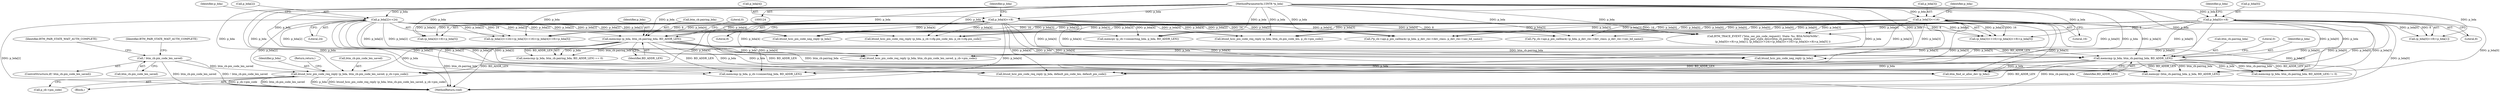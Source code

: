 digraph "0_Android_c677ee92595335233eb0e7b59809a1a94e7a678a_0@pointer" {
"1000260" [label="(Call,btsnd_hcic_pin_code_req_reply (p_bda, btm_cb.pin_code_len_saved, p_cb->pin_code))"];
"1000186" [label="(Call,memcmp (p_bda, btm_cb.pairing_bda, BD_ADDR_LEN))"];
"1000168" [label="(Call,p_bda[4]<<8)"];
"1000125" [label="(MethodParameterIn,UINT8 *p_bda)"];
"1000156" [label="(Call,p_bda[2]<<24)"];
"1000147" [label="(Call,p_bda[0]<<8)"];
"1000162" [label="(Call,p_bda[3]<<16)"];
"1000228" [label="(Call,memcmp (p_bda, btm_cb.pairing_bda, BD_ADDR_LEN))"];
"1000245" [label="(Call,! btm_cb.pin_code_len_saved)"];
"1000285" [label="(Call,memcpy (btm_cb.pairing_bda, p_bda, BD_ADDR_LEN))"];
"1000246" [label="(Call,btm_cb.pin_code_len_saved)"];
"1000170" [label="(Identifier,p_bda)"];
"1000166" [label="(Literal,16)"];
"1000251" [label="(Identifier,BTM_PAIR_STATE_WAIT_AUTH_COMPLETE)"];
"1000552" [label="(MethodReturn,void)"];
"1000162" [label="(Call,p_bda[3]<<16)"];
"1000227" [label="(Call,memcmp (p_bda, btm_cb.pairing_bda, BD_ADDR_LEN) != 0)"];
"1000174" [label="(Identifier,p_bda)"];
"1000169" [label="(Call,p_bda[4])"];
"1000210" [label="(Call,btsnd_hcic_pin_code_req_reply (p_bda, btm_cb.pin_code_len_saved, p_cb->pin_code))"];
"1000153" [label="(Identifier,p_bda)"];
"1000543" [label="(Call,(*p_cb->api.p_pin_callback) (p_bda, p_dev_rec->dev_class, p_dev_rec->sec_bd_name))"];
"1000151" [label="(Literal,8)"];
"1000163" [label="(Call,p_bda[3])"];
"1000147" [label="(Call,p_bda[0]<<8)"];
"1000252" [label="(Call,btsnd_hcic_pin_code_req_reply (p_bda, default_pin_code_len, default_pin_code))"];
"1000172" [label="(Literal,8)"];
"1000261" [label="(Identifier,p_bda)"];
"1000233" [label="(Identifier,BD_ADDR_LEN)"];
"1000374" [label="(Call,btsnd_hcic_pin_code_req_reply (p_bda, btm_cb.pin_code_len, p_cb->pin_code))"];
"1000265" [label="(Call,p_cb->pin_code)"];
"1000228" [label="(Call,memcmp (p_bda, btm_cb.pairing_bda, BD_ADDR_LEN))"];
"1000187" [label="(Identifier,p_bda)"];
"1000160" [label="(Literal,24)"];
"1000271" [label="(Call,btm_find_or_alloc_dev (p_bda))"];
"1000191" [label="(Identifier,BD_ADDR_LEN)"];
"1000164" [label="(Identifier,p_bda)"];
"1000257" [label="(Block,)"];
"1000161" [label="(Call,(p_bda[3]<<16)+(p_bda[4]<<8)+p_bda[5])"];
"1000318" [label="(Call,btsnd_hcic_pin_code_req_reply (p_bda, p_cb->cfg.pin_code_len, p_cb->cfg.pin_code))"];
"1000155" [label="(Call,(p_bda[2]<<24)+(p_bda[3]<<16)+(p_bda[4]<<8)+p_bda[5])"];
"1000260" [label="(Call,btsnd_hcic_pin_code_req_reply (p_bda, btm_cb.pin_code_len_saved, p_cb->pin_code))"];
"1000157" [label="(Call,p_bda[2])"];
"1000140" [label="(Call,BTM_TRACE_EVENT (\"btm_sec_pin_code_request()  State: %s, BDA:%04x%08x\",\n                       btm_pair_state_descr(btm_cb.pairing_state),\n                       (p_bda[0]<<8)+p_bda[1], (p_bda[2]<<24)+(p_bda[3]<<16)+(p_bda[4]<<8)+p_bda[5] ))"];
"1000188" [label="(Call,btm_cb.pairing_bda)"];
"1000156" [label="(Call,p_bda[2]<<24)"];
"1000244" [label="(ControlStructure,if(! btm_cb.pin_code_len_saved))"];
"1000334" [label="(Call,memcmp (p_bda, p_cb->connecting_bda, BD_ADDR_LEN))"];
"1000192" [label="(Literal,0)"];
"1000234" [label="(Literal,0)"];
"1000444" [label="(Call,btsnd_hcic_pin_code_neg_reply (p_bda))"];
"1000268" [label="(Return,return;)"];
"1000230" [label="(Call,btm_cb.pairing_bda)"];
"1000245" [label="(Call,! btm_cb.pin_code_len_saved)"];
"1000262" [label="(Call,btm_cb.pin_code_len_saved)"];
"1000205" [label="(Call,btsnd_hcic_pin_code_neg_reply (p_bda))"];
"1000146" [label="(Call,(p_bda[0]<<8)+p_bda[1])"];
"1000167" [label="(Call,(p_bda[4]<<8)+p_bda[5])"];
"1000125" [label="(MethodParameterIn,UINT8 *p_bda)"];
"1000229" [label="(Identifier,p_bda)"];
"1000259" [label="(Identifier,BTM_PAIR_STATE_WAIT_AUTH_COMPLETE)"];
"1000168" [label="(Call,p_bda[4]<<8)"];
"1000185" [label="(Call,memcmp (p_bda, btm_cb.pairing_bda, BD_ADDR_LEN) == 0)"];
"1000455" [label="(Call,memcpy (p_cb->connecting_bda, p_bda, BD_ADDR_LEN))"];
"1000148" [label="(Call,p_bda[0])"];
"1000489" [label="(Call,(*p_cb->api.p_pin_callback) (p_bda, p_dev_rec->dev_class, p_dev_rec->sec_bd_name))"];
"1000186" [label="(Call,memcmp (p_bda, btm_cb.pairing_bda, BD_ADDR_LEN))"];
"1000260" -> "1000257"  [label="AST: "];
"1000260" -> "1000265"  [label="CFG: "];
"1000261" -> "1000260"  [label="AST: "];
"1000262" -> "1000260"  [label="AST: "];
"1000265" -> "1000260"  [label="AST: "];
"1000268" -> "1000260"  [label="CFG: "];
"1000260" -> "1000552"  [label="DDG: btsnd_hcic_pin_code_req_reply (p_bda, btm_cb.pin_code_len_saved, p_cb->pin_code)"];
"1000260" -> "1000552"  [label="DDG: p_cb->pin_code"];
"1000260" -> "1000552"  [label="DDG: btm_cb.pin_code_len_saved"];
"1000260" -> "1000552"  [label="DDG: p_bda"];
"1000186" -> "1000260"  [label="DDG: p_bda"];
"1000168" -> "1000260"  [label="DDG: p_bda[4]"];
"1000156" -> "1000260"  [label="DDG: p_bda[2]"];
"1000228" -> "1000260"  [label="DDG: p_bda"];
"1000147" -> "1000260"  [label="DDG: p_bda[0]"];
"1000162" -> "1000260"  [label="DDG: p_bda[3]"];
"1000125" -> "1000260"  [label="DDG: p_bda"];
"1000245" -> "1000260"  [label="DDG: btm_cb.pin_code_len_saved"];
"1000186" -> "1000185"  [label="AST: "];
"1000186" -> "1000191"  [label="CFG: "];
"1000187" -> "1000186"  [label="AST: "];
"1000188" -> "1000186"  [label="AST: "];
"1000191" -> "1000186"  [label="AST: "];
"1000192" -> "1000186"  [label="CFG: "];
"1000186" -> "1000552"  [label="DDG: btm_cb.pairing_bda"];
"1000186" -> "1000552"  [label="DDG: BD_ADDR_LEN"];
"1000186" -> "1000185"  [label="DDG: p_bda"];
"1000186" -> "1000185"  [label="DDG: btm_cb.pairing_bda"];
"1000186" -> "1000185"  [label="DDG: BD_ADDR_LEN"];
"1000168" -> "1000186"  [label="DDG: p_bda[4]"];
"1000156" -> "1000186"  [label="DDG: p_bda[2]"];
"1000147" -> "1000186"  [label="DDG: p_bda[0]"];
"1000162" -> "1000186"  [label="DDG: p_bda[3]"];
"1000125" -> "1000186"  [label="DDG: p_bda"];
"1000186" -> "1000205"  [label="DDG: p_bda"];
"1000186" -> "1000210"  [label="DDG: p_bda"];
"1000186" -> "1000228"  [label="DDG: p_bda"];
"1000186" -> "1000228"  [label="DDG: btm_cb.pairing_bda"];
"1000186" -> "1000228"  [label="DDG: BD_ADDR_LEN"];
"1000186" -> "1000252"  [label="DDG: p_bda"];
"1000186" -> "1000271"  [label="DDG: p_bda"];
"1000186" -> "1000285"  [label="DDG: btm_cb.pairing_bda"];
"1000186" -> "1000285"  [label="DDG: BD_ADDR_LEN"];
"1000186" -> "1000334"  [label="DDG: BD_ADDR_LEN"];
"1000168" -> "1000167"  [label="AST: "];
"1000168" -> "1000172"  [label="CFG: "];
"1000169" -> "1000168"  [label="AST: "];
"1000172" -> "1000168"  [label="AST: "];
"1000174" -> "1000168"  [label="CFG: "];
"1000168" -> "1000552"  [label="DDG: p_bda[4]"];
"1000168" -> "1000140"  [label="DDG: p_bda[4]"];
"1000168" -> "1000140"  [label="DDG: 8"];
"1000168" -> "1000155"  [label="DDG: p_bda[4]"];
"1000168" -> "1000155"  [label="DDG: 8"];
"1000168" -> "1000161"  [label="DDG: p_bda[4]"];
"1000168" -> "1000161"  [label="DDG: 8"];
"1000168" -> "1000167"  [label="DDG: p_bda[4]"];
"1000168" -> "1000167"  [label="DDG: 8"];
"1000125" -> "1000168"  [label="DDG: p_bda"];
"1000168" -> "1000205"  [label="DDG: p_bda[4]"];
"1000168" -> "1000210"  [label="DDG: p_bda[4]"];
"1000168" -> "1000228"  [label="DDG: p_bda[4]"];
"1000168" -> "1000252"  [label="DDG: p_bda[4]"];
"1000168" -> "1000271"  [label="DDG: p_bda[4]"];
"1000168" -> "1000285"  [label="DDG: p_bda[4]"];
"1000168" -> "1000318"  [label="DDG: p_bda[4]"];
"1000168" -> "1000334"  [label="DDG: p_bda[4]"];
"1000168" -> "1000374"  [label="DDG: p_bda[4]"];
"1000168" -> "1000444"  [label="DDG: p_bda[4]"];
"1000168" -> "1000455"  [label="DDG: p_bda[4]"];
"1000168" -> "1000489"  [label="DDG: p_bda[4]"];
"1000168" -> "1000543"  [label="DDG: p_bda[4]"];
"1000125" -> "1000124"  [label="AST: "];
"1000125" -> "1000552"  [label="DDG: p_bda"];
"1000125" -> "1000140"  [label="DDG: p_bda"];
"1000125" -> "1000147"  [label="DDG: p_bda"];
"1000125" -> "1000146"  [label="DDG: p_bda"];
"1000125" -> "1000156"  [label="DDG: p_bda"];
"1000125" -> "1000155"  [label="DDG: p_bda"];
"1000125" -> "1000162"  [label="DDG: p_bda"];
"1000125" -> "1000161"  [label="DDG: p_bda"];
"1000125" -> "1000167"  [label="DDG: p_bda"];
"1000125" -> "1000205"  [label="DDG: p_bda"];
"1000125" -> "1000210"  [label="DDG: p_bda"];
"1000125" -> "1000228"  [label="DDG: p_bda"];
"1000125" -> "1000252"  [label="DDG: p_bda"];
"1000125" -> "1000271"  [label="DDG: p_bda"];
"1000125" -> "1000285"  [label="DDG: p_bda"];
"1000125" -> "1000318"  [label="DDG: p_bda"];
"1000125" -> "1000334"  [label="DDG: p_bda"];
"1000125" -> "1000374"  [label="DDG: p_bda"];
"1000125" -> "1000444"  [label="DDG: p_bda"];
"1000125" -> "1000455"  [label="DDG: p_bda"];
"1000125" -> "1000489"  [label="DDG: p_bda"];
"1000125" -> "1000543"  [label="DDG: p_bda"];
"1000156" -> "1000155"  [label="AST: "];
"1000156" -> "1000160"  [label="CFG: "];
"1000157" -> "1000156"  [label="AST: "];
"1000160" -> "1000156"  [label="AST: "];
"1000164" -> "1000156"  [label="CFG: "];
"1000156" -> "1000552"  [label="DDG: p_bda[2]"];
"1000156" -> "1000140"  [label="DDG: p_bda[2]"];
"1000156" -> "1000140"  [label="DDG: 24"];
"1000156" -> "1000155"  [label="DDG: p_bda[2]"];
"1000156" -> "1000155"  [label="DDG: 24"];
"1000156" -> "1000205"  [label="DDG: p_bda[2]"];
"1000156" -> "1000210"  [label="DDG: p_bda[2]"];
"1000156" -> "1000228"  [label="DDG: p_bda[2]"];
"1000156" -> "1000252"  [label="DDG: p_bda[2]"];
"1000156" -> "1000271"  [label="DDG: p_bda[2]"];
"1000156" -> "1000285"  [label="DDG: p_bda[2]"];
"1000156" -> "1000318"  [label="DDG: p_bda[2]"];
"1000156" -> "1000334"  [label="DDG: p_bda[2]"];
"1000156" -> "1000374"  [label="DDG: p_bda[2]"];
"1000156" -> "1000444"  [label="DDG: p_bda[2]"];
"1000156" -> "1000455"  [label="DDG: p_bda[2]"];
"1000156" -> "1000489"  [label="DDG: p_bda[2]"];
"1000156" -> "1000543"  [label="DDG: p_bda[2]"];
"1000147" -> "1000146"  [label="AST: "];
"1000147" -> "1000151"  [label="CFG: "];
"1000148" -> "1000147"  [label="AST: "];
"1000151" -> "1000147"  [label="AST: "];
"1000153" -> "1000147"  [label="CFG: "];
"1000147" -> "1000552"  [label="DDG: p_bda[0]"];
"1000147" -> "1000140"  [label="DDG: p_bda[0]"];
"1000147" -> "1000140"  [label="DDG: 8"];
"1000147" -> "1000146"  [label="DDG: p_bda[0]"];
"1000147" -> "1000146"  [label="DDG: 8"];
"1000147" -> "1000205"  [label="DDG: p_bda[0]"];
"1000147" -> "1000210"  [label="DDG: p_bda[0]"];
"1000147" -> "1000228"  [label="DDG: p_bda[0]"];
"1000147" -> "1000252"  [label="DDG: p_bda[0]"];
"1000147" -> "1000271"  [label="DDG: p_bda[0]"];
"1000147" -> "1000285"  [label="DDG: p_bda[0]"];
"1000147" -> "1000318"  [label="DDG: p_bda[0]"];
"1000147" -> "1000334"  [label="DDG: p_bda[0]"];
"1000147" -> "1000374"  [label="DDG: p_bda[0]"];
"1000147" -> "1000444"  [label="DDG: p_bda[0]"];
"1000147" -> "1000455"  [label="DDG: p_bda[0]"];
"1000147" -> "1000489"  [label="DDG: p_bda[0]"];
"1000147" -> "1000543"  [label="DDG: p_bda[0]"];
"1000162" -> "1000161"  [label="AST: "];
"1000162" -> "1000166"  [label="CFG: "];
"1000163" -> "1000162"  [label="AST: "];
"1000166" -> "1000162"  [label="AST: "];
"1000170" -> "1000162"  [label="CFG: "];
"1000162" -> "1000552"  [label="DDG: p_bda[3]"];
"1000162" -> "1000140"  [label="DDG: p_bda[3]"];
"1000162" -> "1000140"  [label="DDG: 16"];
"1000162" -> "1000155"  [label="DDG: p_bda[3]"];
"1000162" -> "1000155"  [label="DDG: 16"];
"1000162" -> "1000161"  [label="DDG: p_bda[3]"];
"1000162" -> "1000161"  [label="DDG: 16"];
"1000162" -> "1000205"  [label="DDG: p_bda[3]"];
"1000162" -> "1000210"  [label="DDG: p_bda[3]"];
"1000162" -> "1000228"  [label="DDG: p_bda[3]"];
"1000162" -> "1000252"  [label="DDG: p_bda[3]"];
"1000162" -> "1000271"  [label="DDG: p_bda[3]"];
"1000162" -> "1000285"  [label="DDG: p_bda[3]"];
"1000162" -> "1000318"  [label="DDG: p_bda[3]"];
"1000162" -> "1000334"  [label="DDG: p_bda[3]"];
"1000162" -> "1000374"  [label="DDG: p_bda[3]"];
"1000162" -> "1000444"  [label="DDG: p_bda[3]"];
"1000162" -> "1000455"  [label="DDG: p_bda[3]"];
"1000162" -> "1000489"  [label="DDG: p_bda[3]"];
"1000162" -> "1000543"  [label="DDG: p_bda[3]"];
"1000228" -> "1000227"  [label="AST: "];
"1000228" -> "1000233"  [label="CFG: "];
"1000229" -> "1000228"  [label="AST: "];
"1000230" -> "1000228"  [label="AST: "];
"1000233" -> "1000228"  [label="AST: "];
"1000234" -> "1000228"  [label="CFG: "];
"1000228" -> "1000552"  [label="DDG: BD_ADDR_LEN"];
"1000228" -> "1000552"  [label="DDG: btm_cb.pairing_bda"];
"1000228" -> "1000227"  [label="DDG: p_bda"];
"1000228" -> "1000227"  [label="DDG: btm_cb.pairing_bda"];
"1000228" -> "1000227"  [label="DDG: BD_ADDR_LEN"];
"1000228" -> "1000252"  [label="DDG: p_bda"];
"1000228" -> "1000271"  [label="DDG: p_bda"];
"1000228" -> "1000285"  [label="DDG: btm_cb.pairing_bda"];
"1000228" -> "1000285"  [label="DDG: BD_ADDR_LEN"];
"1000228" -> "1000334"  [label="DDG: BD_ADDR_LEN"];
"1000245" -> "1000244"  [label="AST: "];
"1000245" -> "1000246"  [label="CFG: "];
"1000246" -> "1000245"  [label="AST: "];
"1000251" -> "1000245"  [label="CFG: "];
"1000259" -> "1000245"  [label="CFG: "];
"1000245" -> "1000552"  [label="DDG: ! btm_cb.pin_code_len_saved"];
"1000245" -> "1000552"  [label="DDG: btm_cb.pin_code_len_saved"];
}
